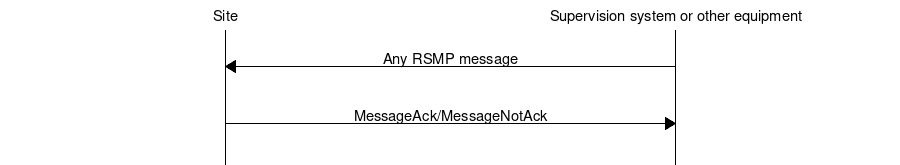 # MSC for Message ack from system

msc {
  hscale = "1.5", arcgradient = "0";

  Site, "Supervision system or other equipment";

  |||;
  Site<="Supervision system or other equipment" [ label = "Any RSMP message" ];
  |||;
  Site=>"Supervision system or other equipment" [ label = "MessageAck/MessageNotAck" ];
  |||;
}
